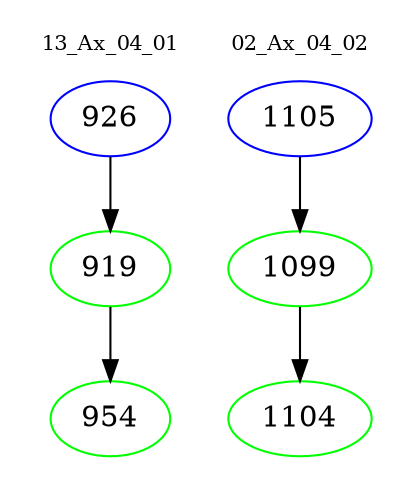 digraph{
subgraph cluster_0 {
color = white
label = "13_Ax_04_01";
fontsize=10;
T0_926 [label="926", color="blue"]
T0_926 -> T0_919 [color="black"]
T0_919 [label="919", color="green"]
T0_919 -> T0_954 [color="black"]
T0_954 [label="954", color="green"]
}
subgraph cluster_1 {
color = white
label = "02_Ax_04_02";
fontsize=10;
T1_1105 [label="1105", color="blue"]
T1_1105 -> T1_1099 [color="black"]
T1_1099 [label="1099", color="green"]
T1_1099 -> T1_1104 [color="black"]
T1_1104 [label="1104", color="green"]
}
}
